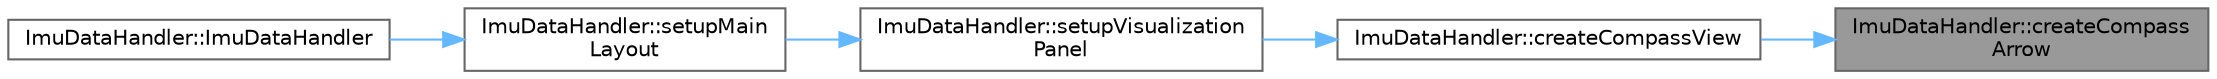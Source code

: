 digraph "ImuDataHandler::createCompassArrow"
{
 // LATEX_PDF_SIZE
  bgcolor="transparent";
  edge [fontname=Helvetica,fontsize=10,labelfontname=Helvetica,labelfontsize=10];
  node [fontname=Helvetica,fontsize=10,shape=box,height=0.2,width=0.4];
  rankdir="RL";
  Node1 [id="Node000001",label="ImuDataHandler::createCompass\lArrow",height=0.2,width=0.4,color="gray40", fillcolor="grey60", style="filled", fontcolor="black",tooltip="Tworzy strzałkę kompasu jako element sceny 3D."];
  Node1 -> Node2 [id="edge1_Node000001_Node000002",dir="back",color="steelblue1",style="solid",tooltip=" "];
  Node2 [id="Node000002",label="ImuDataHandler::createCompassView",height=0.2,width=0.4,color="grey40", fillcolor="white", style="filled",URL="$da/d41/classImuDataHandler.html#a015c4523ec22dfe00e7128f4081c9a66",tooltip="Tworzy widok 3D dla kompasu."];
  Node2 -> Node3 [id="edge2_Node000002_Node000003",dir="back",color="steelblue1",style="solid",tooltip=" "];
  Node3 [id="Node000003",label="ImuDataHandler::setupVisualization\lPanel",height=0.2,width=0.4,color="grey40", fillcolor="white", style="filled",URL="$da/d41/classImuDataHandler.html#a9179f9700276cd0eaad6a9c764780156",tooltip="Konfiguruje panel wizualizacji 3D (model i kompas)."];
  Node3 -> Node4 [id="edge3_Node000003_Node000004",dir="back",color="steelblue1",style="solid",tooltip=" "];
  Node4 [id="Node000004",label="ImuDataHandler::setupMain\lLayout",height=0.2,width=0.4,color="grey40", fillcolor="white", style="filled",URL="$da/d41/classImuDataHandler.html#ac2a199dc1a1aed47e0ac97509bf0ae56",tooltip="Konfiguruje główny układ interfejsu użytkownika."];
  Node4 -> Node5 [id="edge4_Node000004_Node000005",dir="back",color="steelblue1",style="solid",tooltip=" "];
  Node5 [id="Node000005",label="ImuDataHandler::ImuDataHandler",height=0.2,width=0.4,color="grey40", fillcolor="white", style="filled",URL="$da/d41/classImuDataHandler.html#a1ebcd9d4e4ff48f36ca78edcbcece7c7",tooltip="Konstruktor klasy ImuDataHandler."];
}
